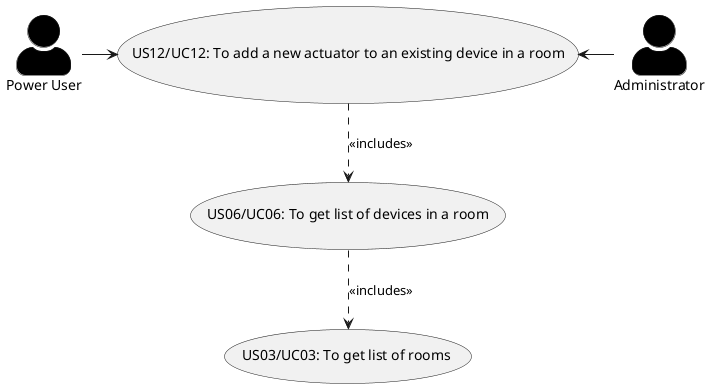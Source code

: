 @startuml
'https://plantuml.com/use-case-diagram
'left to right direction
skinparam actorStyle awesome
skinparam ActorBackgroundColor black

:Administrator: as Admin
:Power User: as Power_User

(US03/UC03: To get list of rooms) as (Use3)
(US06/UC06: To get list of devices in a room) as (Use6)
(US12/UC12: To add a new actuator to an existing device in a room) as (Use12)

Admin -left-> (Use12)

Power_User -right-> (Use12)

(Use6) ..> (Use3): <<includes>>
(Use12) ..> (Use6): <<includes>>


@enduml